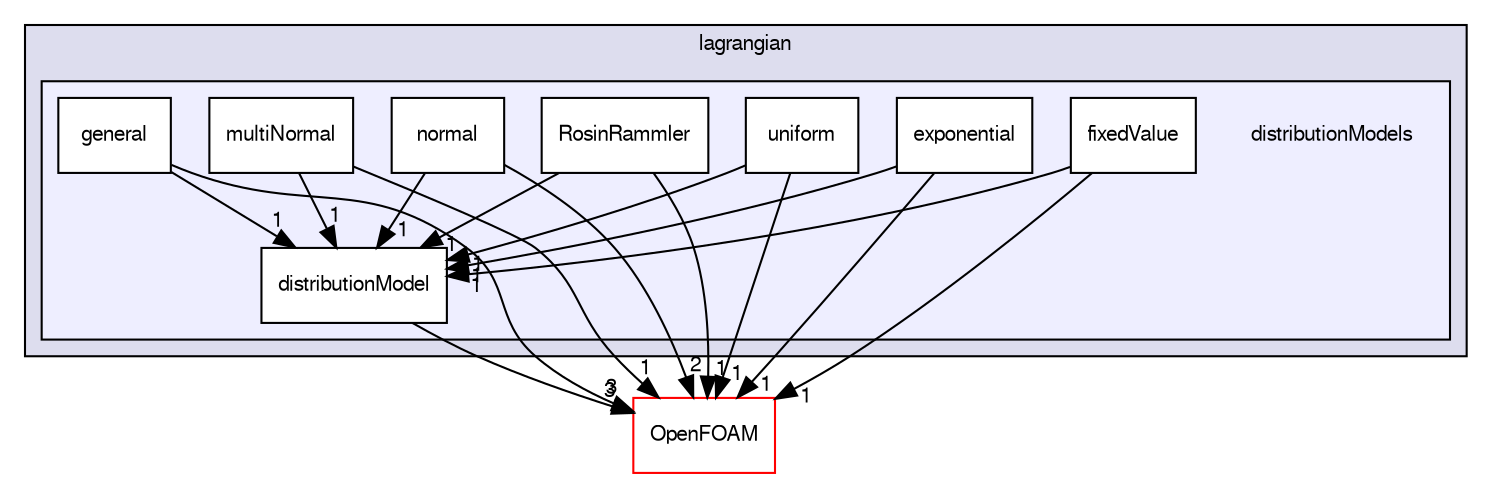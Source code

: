 digraph "src/lagrangian/distributionModels" {
  bgcolor=transparent;
  compound=true
  node [ fontsize="10", fontname="FreeSans"];
  edge [ labelfontsize="10", labelfontname="FreeSans"];
  subgraph clusterdir_f8c25efc4b6f6a8502a42d5af7554d23 {
    graph [ bgcolor="#ddddee", pencolor="black", label="lagrangian" fontname="FreeSans", fontsize="10", URL="dir_f8c25efc4b6f6a8502a42d5af7554d23.html"]
  subgraph clusterdir_d6927c2879faa997b7d01c6ca71e518d {
    graph [ bgcolor="#eeeeff", pencolor="black", label="" URL="dir_d6927c2879faa997b7d01c6ca71e518d.html"];
    dir_d6927c2879faa997b7d01c6ca71e518d [shape=plaintext label="distributionModels"];
    dir_3ff0738798e7f6403b30bcd3784a2546 [shape=box label="distributionModel" color="black" fillcolor="white" style="filled" URL="dir_3ff0738798e7f6403b30bcd3784a2546.html"];
    dir_4611ca6a5c720db40ceb2c7c1c3ba38c [shape=box label="exponential" color="black" fillcolor="white" style="filled" URL="dir_4611ca6a5c720db40ceb2c7c1c3ba38c.html"];
    dir_16bbae1844ad3ee4318113f6a7db1250 [shape=box label="fixedValue" color="black" fillcolor="white" style="filled" URL="dir_16bbae1844ad3ee4318113f6a7db1250.html"];
    dir_8db57cbb9eacd0a3aa77cb9dc2456c72 [shape=box label="general" color="black" fillcolor="white" style="filled" URL="dir_8db57cbb9eacd0a3aa77cb9dc2456c72.html"];
    dir_8a1a13919c5a4b9513ce54de97e2a599 [shape=box label="multiNormal" color="black" fillcolor="white" style="filled" URL="dir_8a1a13919c5a4b9513ce54de97e2a599.html"];
    dir_53ff697d2289142dffd376d2da988393 [shape=box label="normal" color="black" fillcolor="white" style="filled" URL="dir_53ff697d2289142dffd376d2da988393.html"];
    dir_a8277fdd25a69fc38e6985973c2ee6bc [shape=box label="RosinRammler" color="black" fillcolor="white" style="filled" URL="dir_a8277fdd25a69fc38e6985973c2ee6bc.html"];
    dir_81ad2aab605b5c8e9a60587731fa2f24 [shape=box label="uniform" color="black" fillcolor="white" style="filled" URL="dir_81ad2aab605b5c8e9a60587731fa2f24.html"];
  }
  }
  dir_c5473ff19b20e6ec4dfe5c310b3778a8 [shape=box label="OpenFOAM" color="red" URL="dir_c5473ff19b20e6ec4dfe5c310b3778a8.html"];
  dir_53ff697d2289142dffd376d2da988393->dir_3ff0738798e7f6403b30bcd3784a2546 [headlabel="1", labeldistance=1.5 headhref="dir_001212_001200.html"];
  dir_53ff697d2289142dffd376d2da988393->dir_c5473ff19b20e6ec4dfe5c310b3778a8 [headlabel="2", labeldistance=1.5 headhref="dir_001212_001706.html"];
  dir_8a1a13919c5a4b9513ce54de97e2a599->dir_3ff0738798e7f6403b30bcd3784a2546 [headlabel="1", labeldistance=1.5 headhref="dir_001211_001200.html"];
  dir_8a1a13919c5a4b9513ce54de97e2a599->dir_c5473ff19b20e6ec4dfe5c310b3778a8 [headlabel="1", labeldistance=1.5 headhref="dir_001211_001706.html"];
  dir_81ad2aab605b5c8e9a60587731fa2f24->dir_3ff0738798e7f6403b30bcd3784a2546 [headlabel="1", labeldistance=1.5 headhref="dir_001214_001200.html"];
  dir_81ad2aab605b5c8e9a60587731fa2f24->dir_c5473ff19b20e6ec4dfe5c310b3778a8 [headlabel="1", labeldistance=1.5 headhref="dir_001214_001706.html"];
  dir_3ff0738798e7f6403b30bcd3784a2546->dir_c5473ff19b20e6ec4dfe5c310b3778a8 [headlabel="3", labeldistance=1.5 headhref="dir_001200_001706.html"];
  dir_a8277fdd25a69fc38e6985973c2ee6bc->dir_3ff0738798e7f6403b30bcd3784a2546 [headlabel="1", labeldistance=1.5 headhref="dir_001213_001200.html"];
  dir_a8277fdd25a69fc38e6985973c2ee6bc->dir_c5473ff19b20e6ec4dfe5c310b3778a8 [headlabel="1", labeldistance=1.5 headhref="dir_001213_001706.html"];
  dir_4611ca6a5c720db40ceb2c7c1c3ba38c->dir_3ff0738798e7f6403b30bcd3784a2546 [headlabel="1", labeldistance=1.5 headhref="dir_001201_001200.html"];
  dir_4611ca6a5c720db40ceb2c7c1c3ba38c->dir_c5473ff19b20e6ec4dfe5c310b3778a8 [headlabel="1", labeldistance=1.5 headhref="dir_001201_001706.html"];
  dir_8db57cbb9eacd0a3aa77cb9dc2456c72->dir_3ff0738798e7f6403b30bcd3784a2546 [headlabel="1", labeldistance=1.5 headhref="dir_001208_001200.html"];
  dir_8db57cbb9eacd0a3aa77cb9dc2456c72->dir_c5473ff19b20e6ec4dfe5c310b3778a8 [headlabel="3", labeldistance=1.5 headhref="dir_001208_001706.html"];
  dir_16bbae1844ad3ee4318113f6a7db1250->dir_3ff0738798e7f6403b30bcd3784a2546 [headlabel="1", labeldistance=1.5 headhref="dir_001207_001200.html"];
  dir_16bbae1844ad3ee4318113f6a7db1250->dir_c5473ff19b20e6ec4dfe5c310b3778a8 [headlabel="1", labeldistance=1.5 headhref="dir_001207_001706.html"];
}
